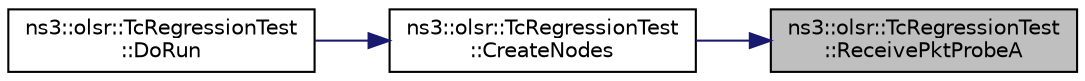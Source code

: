 digraph "ns3::olsr::TcRegressionTest::ReceivePktProbeA"
{
 // LATEX_PDF_SIZE
  edge [fontname="Helvetica",fontsize="10",labelfontname="Helvetica",labelfontsize="10"];
  node [fontname="Helvetica",fontsize="10",shape=record];
  rankdir="RL";
  Node1 [label="ns3::olsr::TcRegressionTest\l::ReceivePktProbeA",height=0.2,width=0.4,color="black", fillcolor="grey75", style="filled", fontcolor="black",tooltip="Receive raw data on node A."];
  Node1 -> Node2 [dir="back",color="midnightblue",fontsize="10",style="solid",fontname="Helvetica"];
  Node2 [label="ns3::olsr::TcRegressionTest\l::CreateNodes",height=0.2,width=0.4,color="black", fillcolor="white", style="filled",URL="$classns3_1_1olsr_1_1_tc_regression_test.html#a09709ecf415b2a4c90c78aadb4c84c49",tooltip="Create & configure test network."];
  Node2 -> Node3 [dir="back",color="midnightblue",fontsize="10",style="solid",fontname="Helvetica"];
  Node3 [label="ns3::olsr::TcRegressionTest\l::DoRun",height=0.2,width=0.4,color="black", fillcolor="white", style="filled",URL="$classns3_1_1olsr_1_1_tc_regression_test.html#ab3215c11b0586486c641af620fb1bc0b",tooltip="Implementation to actually run this TestCase."];
}
